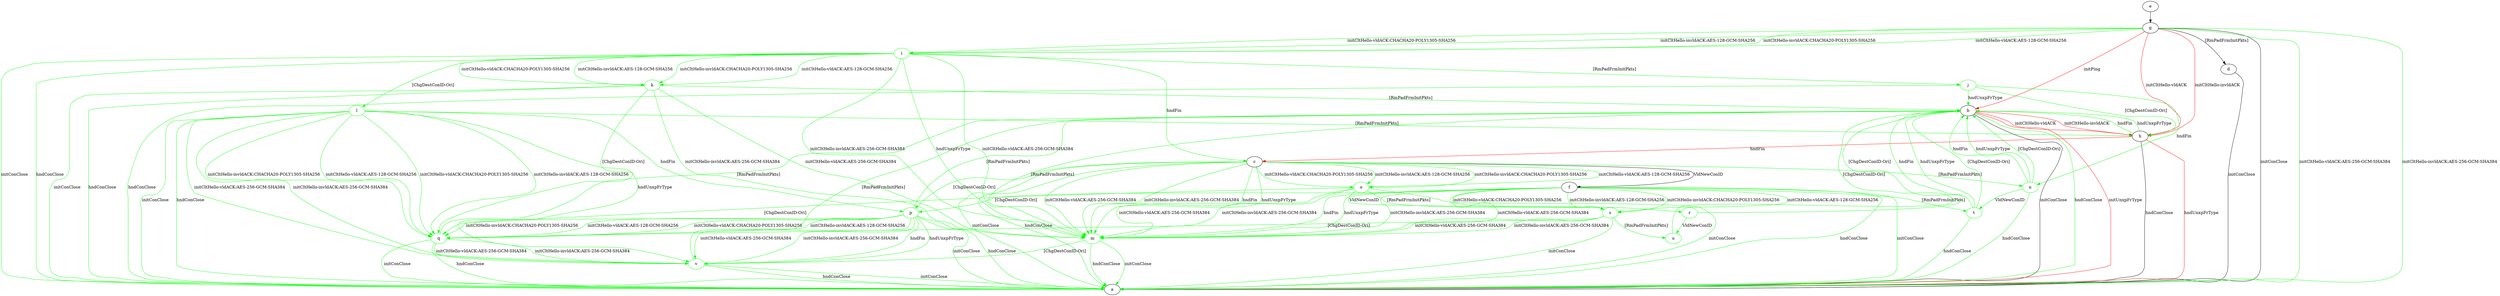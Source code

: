 digraph "" {
	b -> a	[key=0,
		label="initConClose "];
	b -> a	[key=1,
		color=green,
		label="hndConClose "];
	b -> a	[key=2,
		color=red,
		label="initUnxpFrType "];
	b -> h	[key=0,
		color=red,
		label="initCltHello-vldACK "];
	b -> h	[key=1,
		color=red,
		label="initCltHello-invldACK "];
	c -> a	[key=0,
		color=green,
		label="initConClose "];
	c -> a	[key=1,
		color=green,
		label="hndConClose "];
	c -> f	[key=0,
		label="VldNewConID "];
	m	[color=green];
	c -> m	[key=0,
		color=green,
		label="initCltHello-vldACK:AES-256-GCM-SHA384 "];
	c -> m	[key=1,
		color=green,
		label="initCltHello-invldACK:AES-256-GCM-SHA384 "];
	c -> m	[key=2,
		color=green,
		label="hndFin "];
	c -> m	[key=3,
		color=green,
		label="hndUnxpFrType "];
	n	[color=green];
	c -> n	[key=0,
		color=green,
		label="[RmPadFrmInitPkts] "];
	o	[color=green];
	c -> o	[key=0,
		color=green,
		label="initCltHello-vldACK:AES-128-GCM-SHA256 "];
	c -> o	[key=1,
		color=green,
		label="initCltHello-vldACK:CHACHA20-POLY1305-SHA256 "];
	c -> o	[key=2,
		color=green,
		label="initCltHello-invldACK:AES-128-GCM-SHA256 "];
	c -> o	[key=3,
		color=green,
		label="initCltHello-invldACK:CHACHA20-POLY1305-SHA256 "];
	p	[color=green];
	c -> p	[key=0,
		color=green,
		label="[ChgDestConID-Ori] "];
	d -> a	[key=0,
		label="initConClose "];
	e -> g	[key=0];
	f -> a	[key=0,
		color=green,
		label="initConClose "];
	f -> a	[key=1,
		color=green,
		label="hndConClose "];
	f -> m	[key=0,
		color=green,
		label="initCltHello-vldACK:AES-256-GCM-SHA384 "];
	f -> m	[key=1,
		color=green,
		label="initCltHello-invldACK:AES-256-GCM-SHA384 "];
	f -> m	[key=2,
		color=green,
		label="hndFin "];
	f -> m	[key=3,
		color=green,
		label="hndUnxpFrType "];
	f -> p	[key=0,
		color=green,
		label="[ChgDestConID-Ori] "];
	s	[color=green];
	f -> s	[key=0,
		color=green,
		label="initCltHello-vldACK:AES-128-GCM-SHA256 "];
	f -> s	[key=1,
		color=green,
		label="initCltHello-vldACK:CHACHA20-POLY1305-SHA256 "];
	f -> s	[key=2,
		color=green,
		label="initCltHello-invldACK:AES-128-GCM-SHA256 "];
	f -> s	[key=3,
		color=green,
		label="initCltHello-invldACK:CHACHA20-POLY1305-SHA256 "];
	t	[color=green];
	f -> t	[key=0,
		color=green,
		label="[RmPadFrmInitPkts] "];
	g -> a	[key=0,
		label="initConClose "];
	g -> a	[key=1,
		color=green,
		label="initCltHello-vldACK:AES-256-GCM-SHA384 "];
	g -> a	[key=2,
		color=green,
		label="initCltHello-invldACK:AES-256-GCM-SHA384 "];
	g -> b	[key=0,
		color=red,
		label="initPing "];
	g -> d	[key=0,
		label="[RmPadFrmInitPkts] "];
	g -> h	[key=0,
		color=red,
		label="initCltHello-vldACK "];
	g -> h	[key=1,
		color=red,
		label="initCltHello-invldACK "];
	i	[color=green];
	g -> i	[key=0,
		color=green,
		label="initCltHello-vldACK:AES-128-GCM-SHA256 "];
	g -> i	[key=1,
		color=green,
		label="initCltHello-vldACK:CHACHA20-POLY1305-SHA256 "];
	g -> i	[key=2,
		color=green,
		label="initCltHello-invldACK:AES-128-GCM-SHA256 "];
	g -> i	[key=3,
		color=green,
		label="initCltHello-invldACK:CHACHA20-POLY1305-SHA256 "];
	h -> a	[key=0,
		label="hndConClose "];
	h -> a	[key=1,
		color=red,
		label="hndUnxpFrType "];
	h -> b	[key=0,
		color=green,
		label="hndFin "];
	h -> b	[key=1,
		color=green,
		label="hndUnxpFrType "];
	h -> c	[key=0,
		color=red,
		label="hndFin "];
	i -> a	[key=0,
		color=green,
		label="initConClose "];
	i -> a	[key=1,
		color=green,
		label="hndConClose "];
	i -> c	[key=0,
		color=green,
		label="hndFin "];
	j	[color=green];
	i -> j	[key=0,
		color=green,
		label="[RmPadFrmInitPkts] "];
	k	[color=green];
	i -> k	[key=0,
		color=green,
		label="initCltHello-vldACK:AES-128-GCM-SHA256 "];
	i -> k	[key=1,
		color=green,
		label="initCltHello-vldACK:CHACHA20-POLY1305-SHA256 "];
	i -> k	[key=2,
		color=green,
		label="initCltHello-invldACK:AES-128-GCM-SHA256 "];
	i -> k	[key=3,
		color=green,
		label="initCltHello-invldACK:CHACHA20-POLY1305-SHA256 "];
	l	[color=green];
	i -> l	[key=0,
		color=green,
		label="[ChgDestConID-Ori] "];
	i -> m	[key=0,
		color=green,
		label="initCltHello-vldACK:AES-256-GCM-SHA384 "];
	i -> m	[key=1,
		color=green,
		label="initCltHello-invldACK:AES-256-GCM-SHA384 "];
	i -> m	[key=2,
		color=green,
		label="hndUnxpFrType "];
	j -> a	[key=0,
		color=green,
		label="hndConClose "];
	j -> b	[key=0,
		color=green,
		label="hndUnxpFrType "];
	j -> h	[key=0,
		color=green,
		label="[ChgDestConID-Ori] "];
	j -> n	[key=0,
		color=green,
		label="hndFin "];
	k -> a	[key=0,
		color=green,
		label="initConClose "];
	k -> a	[key=1,
		color=green,
		label="hndConClose "];
	k -> b	[key=0,
		color=green,
		label="[RmPadFrmInitPkts] "];
	k -> m	[key=0,
		color=green,
		label="initCltHello-vldACK:AES-256-GCM-SHA384 "];
	k -> m	[key=1,
		color=green,
		label="initCltHello-invldACK:AES-256-GCM-SHA384 "];
	q	[color=green];
	k -> q	[key=0,
		color=green,
		label="[ChgDestConID-Ori] "];
	l -> a	[key=0,
		color=green,
		label="initConClose "];
	l -> a	[key=1,
		color=green,
		label="hndConClose "];
	l -> h	[key=0,
		color=green,
		label="[RmPadFrmInitPkts] "];
	l -> p	[key=0,
		color=green,
		label="hndFin "];
	l -> q	[key=0,
		color=green,
		label="initCltHello-vldACK:AES-128-GCM-SHA256 "];
	l -> q	[key=1,
		color=green,
		label="initCltHello-vldACK:CHACHA20-POLY1305-SHA256 "];
	l -> q	[key=2,
		color=green,
		label="initCltHello-invldACK:AES-128-GCM-SHA256 "];
	l -> q	[key=3,
		color=green,
		label="initCltHello-invldACK:CHACHA20-POLY1305-SHA256 "];
	v	[color=green];
	l -> v	[key=0,
		color=green,
		label="initCltHello-vldACK:AES-256-GCM-SHA384 "];
	l -> v	[key=1,
		color=green,
		label="initCltHello-invldACK:AES-256-GCM-SHA384 "];
	l -> v	[key=2,
		color=green,
		label="hndUnxpFrType "];
	m -> a	[key=0,
		color=green,
		label="initConClose "];
	m -> a	[key=1,
		color=green,
		label="hndConClose "];
	m -> b	[key=0,
		color=green,
		label="[RmPadFrmInitPkts] "];
	m -> v	[key=0,
		color=green,
		label="[ChgDestConID-Ori] "];
	n -> a	[key=0,
		color=green,
		label="hndConClose "];
	n -> b	[key=0,
		color=green,
		label="hndFin "];
	n -> b	[key=1,
		color=green,
		label="hndUnxpFrType "];
	n -> b	[key=2,
		color=green,
		label="[ChgDestConID-Ori] "];
	n -> t	[key=0,
		color=green,
		label="VldNewConID "];
	o -> a	[key=0,
		color=green,
		label="initConClose "];
	o -> m	[key=0,
		color=green,
		label="initCltHello-vldACK:AES-256-GCM-SHA384 "];
	o -> m	[key=1,
		color=green,
		label="initCltHello-invldACK:AES-256-GCM-SHA384 "];
	o -> q	[key=0,
		color=green,
		label="[ChgDestConID-Ori] "];
	r	[color=green];
	o -> r	[key=0,
		color=green,
		label="[RmPadFrmInitPkts] "];
	o -> s	[key=0,
		color=green,
		label="VldNewConID "];
	p -> a	[key=0,
		color=green,
		label="initConClose "];
	p -> a	[key=1,
		color=green,
		label="hndConClose "];
	p -> b	[key=0,
		color=green,
		label="[RmPadFrmInitPkts] "];
	p -> q	[key=0,
		color=green,
		label="initCltHello-vldACK:AES-128-GCM-SHA256 "];
	p -> q	[key=1,
		color=green,
		label="initCltHello-vldACK:CHACHA20-POLY1305-SHA256 "];
	p -> q	[key=2,
		color=green,
		label="initCltHello-invldACK:AES-128-GCM-SHA256 "];
	p -> q	[key=3,
		color=green,
		label="initCltHello-invldACK:CHACHA20-POLY1305-SHA256 "];
	p -> v	[key=0,
		color=green,
		label="initCltHello-vldACK:AES-256-GCM-SHA384 "];
	p -> v	[key=1,
		color=green,
		label="initCltHello-invldACK:AES-256-GCM-SHA384 "];
	p -> v	[key=2,
		color=green,
		label="hndFin "];
	p -> v	[key=3,
		color=green,
		label="hndUnxpFrType "];
	q -> a	[key=0,
		color=green,
		label="initConClose "];
	q -> a	[key=1,
		color=green,
		label="hndConClose "];
	q -> b	[key=0,
		color=green,
		label="[RmPadFrmInitPkts] "];
	q -> v	[key=0,
		color=green,
		label="initCltHello-vldACK:AES-256-GCM-SHA384 "];
	q -> v	[key=1,
		color=green,
		label="initCltHello-invldACK:AES-256-GCM-SHA384 "];
	r -> b	[key=0,
		color=green,
		label="[ChgDestConID-Ori] "];
	u	[color=green];
	r -> u	[key=0,
		color=green,
		label="VldNewConID "];
	s -> a	[key=0,
		color=green,
		label="initConClose "];
	s -> m	[key=0,
		color=green,
		label="initCltHello-vldACK:AES-256-GCM-SHA384 "];
	s -> m	[key=1,
		color=green,
		label="initCltHello-invldACK:AES-256-GCM-SHA384 "];
	s -> q	[key=0,
		color=green,
		label="[ChgDestConID-Ori] "];
	s -> u	[key=0,
		color=green,
		label="[RmPadFrmInitPkts] "];
	t -> a	[key=0,
		color=green,
		label="hndConClose "];
	t -> b	[key=0,
		color=green,
		label="hndFin "];
	t -> b	[key=1,
		color=green,
		label="hndUnxpFrType "];
	t -> b	[key=2,
		color=green,
		label="[ChgDestConID-Ori] "];
	u -> b	[key=0,
		color=green,
		label="[ChgDestConID-Ori] "];
	v -> a	[key=0,
		color=green,
		label="initConClose "];
	v -> a	[key=1,
		color=green,
		label="hndConClose "];
	v -> b	[key=0,
		color=green,
		label="[RmPadFrmInitPkts] "];
}
